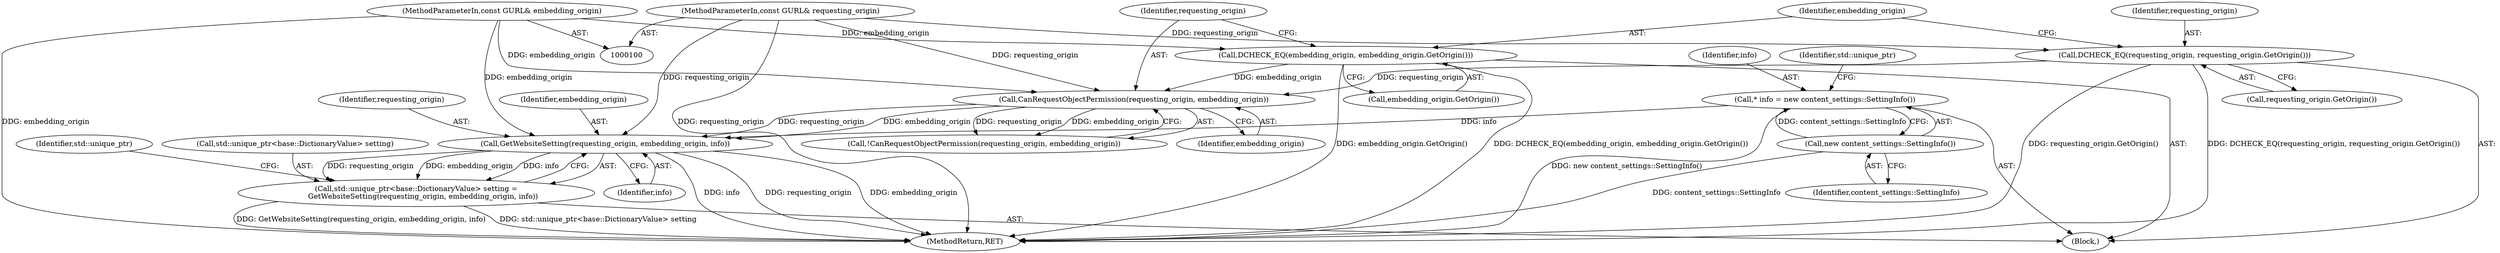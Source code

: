 digraph "1_Chrome_47ae3dfdee9a0796a079cd4eadf2f75b34f257ae@pointer" {
"1000134" [label="(Call,GetWebsiteSetting(requesting_origin, embedding_origin, info))"];
"1000112" [label="(Call,CanRequestObjectPermission(requesting_origin, embedding_origin))"];
"1000104" [label="(Call,DCHECK_EQ(requesting_origin, requesting_origin.GetOrigin()))"];
"1000101" [label="(MethodParameterIn,const GURL& requesting_origin)"];
"1000107" [label="(Call,DCHECK_EQ(embedding_origin, embedding_origin.GetOrigin()))"];
"1000102" [label="(MethodParameterIn,const GURL& embedding_origin)"];
"1000124" [label="(Call,* info = new content_settings::SettingInfo())"];
"1000126" [label="(Call,new content_settings::SettingInfo())"];
"1000128" [label="(Call,std::unique_ptr<base::DictionaryValue> setting =\n      GetWebsiteSetting(requesting_origin, embedding_origin, info))"];
"1000137" [label="(Identifier,info)"];
"1000109" [label="(Call,embedding_origin.GetOrigin())"];
"1000124" [label="(Call,* info = new content_settings::SettingInfo())"];
"1000102" [label="(MethodParameterIn,const GURL& embedding_origin)"];
"1000126" [label="(Call,new content_settings::SettingInfo())"];
"1000129" [label="(Call,std::unique_ptr<base::DictionaryValue> setting)"];
"1000101" [label="(MethodParameterIn,const GURL& requesting_origin)"];
"1000127" [label="(Identifier,content_settings::SettingInfo)"];
"1000195" [label="(MethodReturn,RET)"];
"1000112" [label="(Call,CanRequestObjectPermission(requesting_origin, embedding_origin))"];
"1000139" [label="(Identifier,std::unique_ptr)"];
"1000105" [label="(Identifier,requesting_origin)"];
"1000125" [label="(Identifier,info)"];
"1000114" [label="(Identifier,embedding_origin)"];
"1000107" [label="(Call,DCHECK_EQ(embedding_origin, embedding_origin.GetOrigin()))"];
"1000136" [label="(Identifier,embedding_origin)"];
"1000104" [label="(Call,DCHECK_EQ(requesting_origin, requesting_origin.GetOrigin()))"];
"1000106" [label="(Call,requesting_origin.GetOrigin())"];
"1000128" [label="(Call,std::unique_ptr<base::DictionaryValue> setting =\n      GetWebsiteSetting(requesting_origin, embedding_origin, info))"];
"1000111" [label="(Call,!CanRequestObjectPermission(requesting_origin, embedding_origin))"];
"1000134" [label="(Call,GetWebsiteSetting(requesting_origin, embedding_origin, info))"];
"1000113" [label="(Identifier,requesting_origin)"];
"1000108" [label="(Identifier,embedding_origin)"];
"1000103" [label="(Block,)"];
"1000135" [label="(Identifier,requesting_origin)"];
"1000130" [label="(Identifier,std::unique_ptr)"];
"1000134" -> "1000128"  [label="AST: "];
"1000134" -> "1000137"  [label="CFG: "];
"1000135" -> "1000134"  [label="AST: "];
"1000136" -> "1000134"  [label="AST: "];
"1000137" -> "1000134"  [label="AST: "];
"1000128" -> "1000134"  [label="CFG: "];
"1000134" -> "1000195"  [label="DDG: requesting_origin"];
"1000134" -> "1000195"  [label="DDG: embedding_origin"];
"1000134" -> "1000195"  [label="DDG: info"];
"1000134" -> "1000128"  [label="DDG: requesting_origin"];
"1000134" -> "1000128"  [label="DDG: embedding_origin"];
"1000134" -> "1000128"  [label="DDG: info"];
"1000112" -> "1000134"  [label="DDG: requesting_origin"];
"1000112" -> "1000134"  [label="DDG: embedding_origin"];
"1000101" -> "1000134"  [label="DDG: requesting_origin"];
"1000102" -> "1000134"  [label="DDG: embedding_origin"];
"1000124" -> "1000134"  [label="DDG: info"];
"1000112" -> "1000111"  [label="AST: "];
"1000112" -> "1000114"  [label="CFG: "];
"1000113" -> "1000112"  [label="AST: "];
"1000114" -> "1000112"  [label="AST: "];
"1000111" -> "1000112"  [label="CFG: "];
"1000112" -> "1000111"  [label="DDG: requesting_origin"];
"1000112" -> "1000111"  [label="DDG: embedding_origin"];
"1000104" -> "1000112"  [label="DDG: requesting_origin"];
"1000101" -> "1000112"  [label="DDG: requesting_origin"];
"1000107" -> "1000112"  [label="DDG: embedding_origin"];
"1000102" -> "1000112"  [label="DDG: embedding_origin"];
"1000104" -> "1000103"  [label="AST: "];
"1000104" -> "1000106"  [label="CFG: "];
"1000105" -> "1000104"  [label="AST: "];
"1000106" -> "1000104"  [label="AST: "];
"1000108" -> "1000104"  [label="CFG: "];
"1000104" -> "1000195"  [label="DDG: DCHECK_EQ(requesting_origin, requesting_origin.GetOrigin())"];
"1000104" -> "1000195"  [label="DDG: requesting_origin.GetOrigin()"];
"1000101" -> "1000104"  [label="DDG: requesting_origin"];
"1000101" -> "1000100"  [label="AST: "];
"1000101" -> "1000195"  [label="DDG: requesting_origin"];
"1000107" -> "1000103"  [label="AST: "];
"1000107" -> "1000109"  [label="CFG: "];
"1000108" -> "1000107"  [label="AST: "];
"1000109" -> "1000107"  [label="AST: "];
"1000113" -> "1000107"  [label="CFG: "];
"1000107" -> "1000195"  [label="DDG: DCHECK_EQ(embedding_origin, embedding_origin.GetOrigin())"];
"1000107" -> "1000195"  [label="DDG: embedding_origin.GetOrigin()"];
"1000102" -> "1000107"  [label="DDG: embedding_origin"];
"1000102" -> "1000100"  [label="AST: "];
"1000102" -> "1000195"  [label="DDG: embedding_origin"];
"1000124" -> "1000103"  [label="AST: "];
"1000124" -> "1000126"  [label="CFG: "];
"1000125" -> "1000124"  [label="AST: "];
"1000126" -> "1000124"  [label="AST: "];
"1000130" -> "1000124"  [label="CFG: "];
"1000124" -> "1000195"  [label="DDG: new content_settings::SettingInfo()"];
"1000126" -> "1000124"  [label="DDG: content_settings::SettingInfo"];
"1000126" -> "1000127"  [label="CFG: "];
"1000127" -> "1000126"  [label="AST: "];
"1000126" -> "1000195"  [label="DDG: content_settings::SettingInfo"];
"1000128" -> "1000103"  [label="AST: "];
"1000129" -> "1000128"  [label="AST: "];
"1000139" -> "1000128"  [label="CFG: "];
"1000128" -> "1000195"  [label="DDG: std::unique_ptr<base::DictionaryValue> setting"];
"1000128" -> "1000195"  [label="DDG: GetWebsiteSetting(requesting_origin, embedding_origin, info)"];
}
